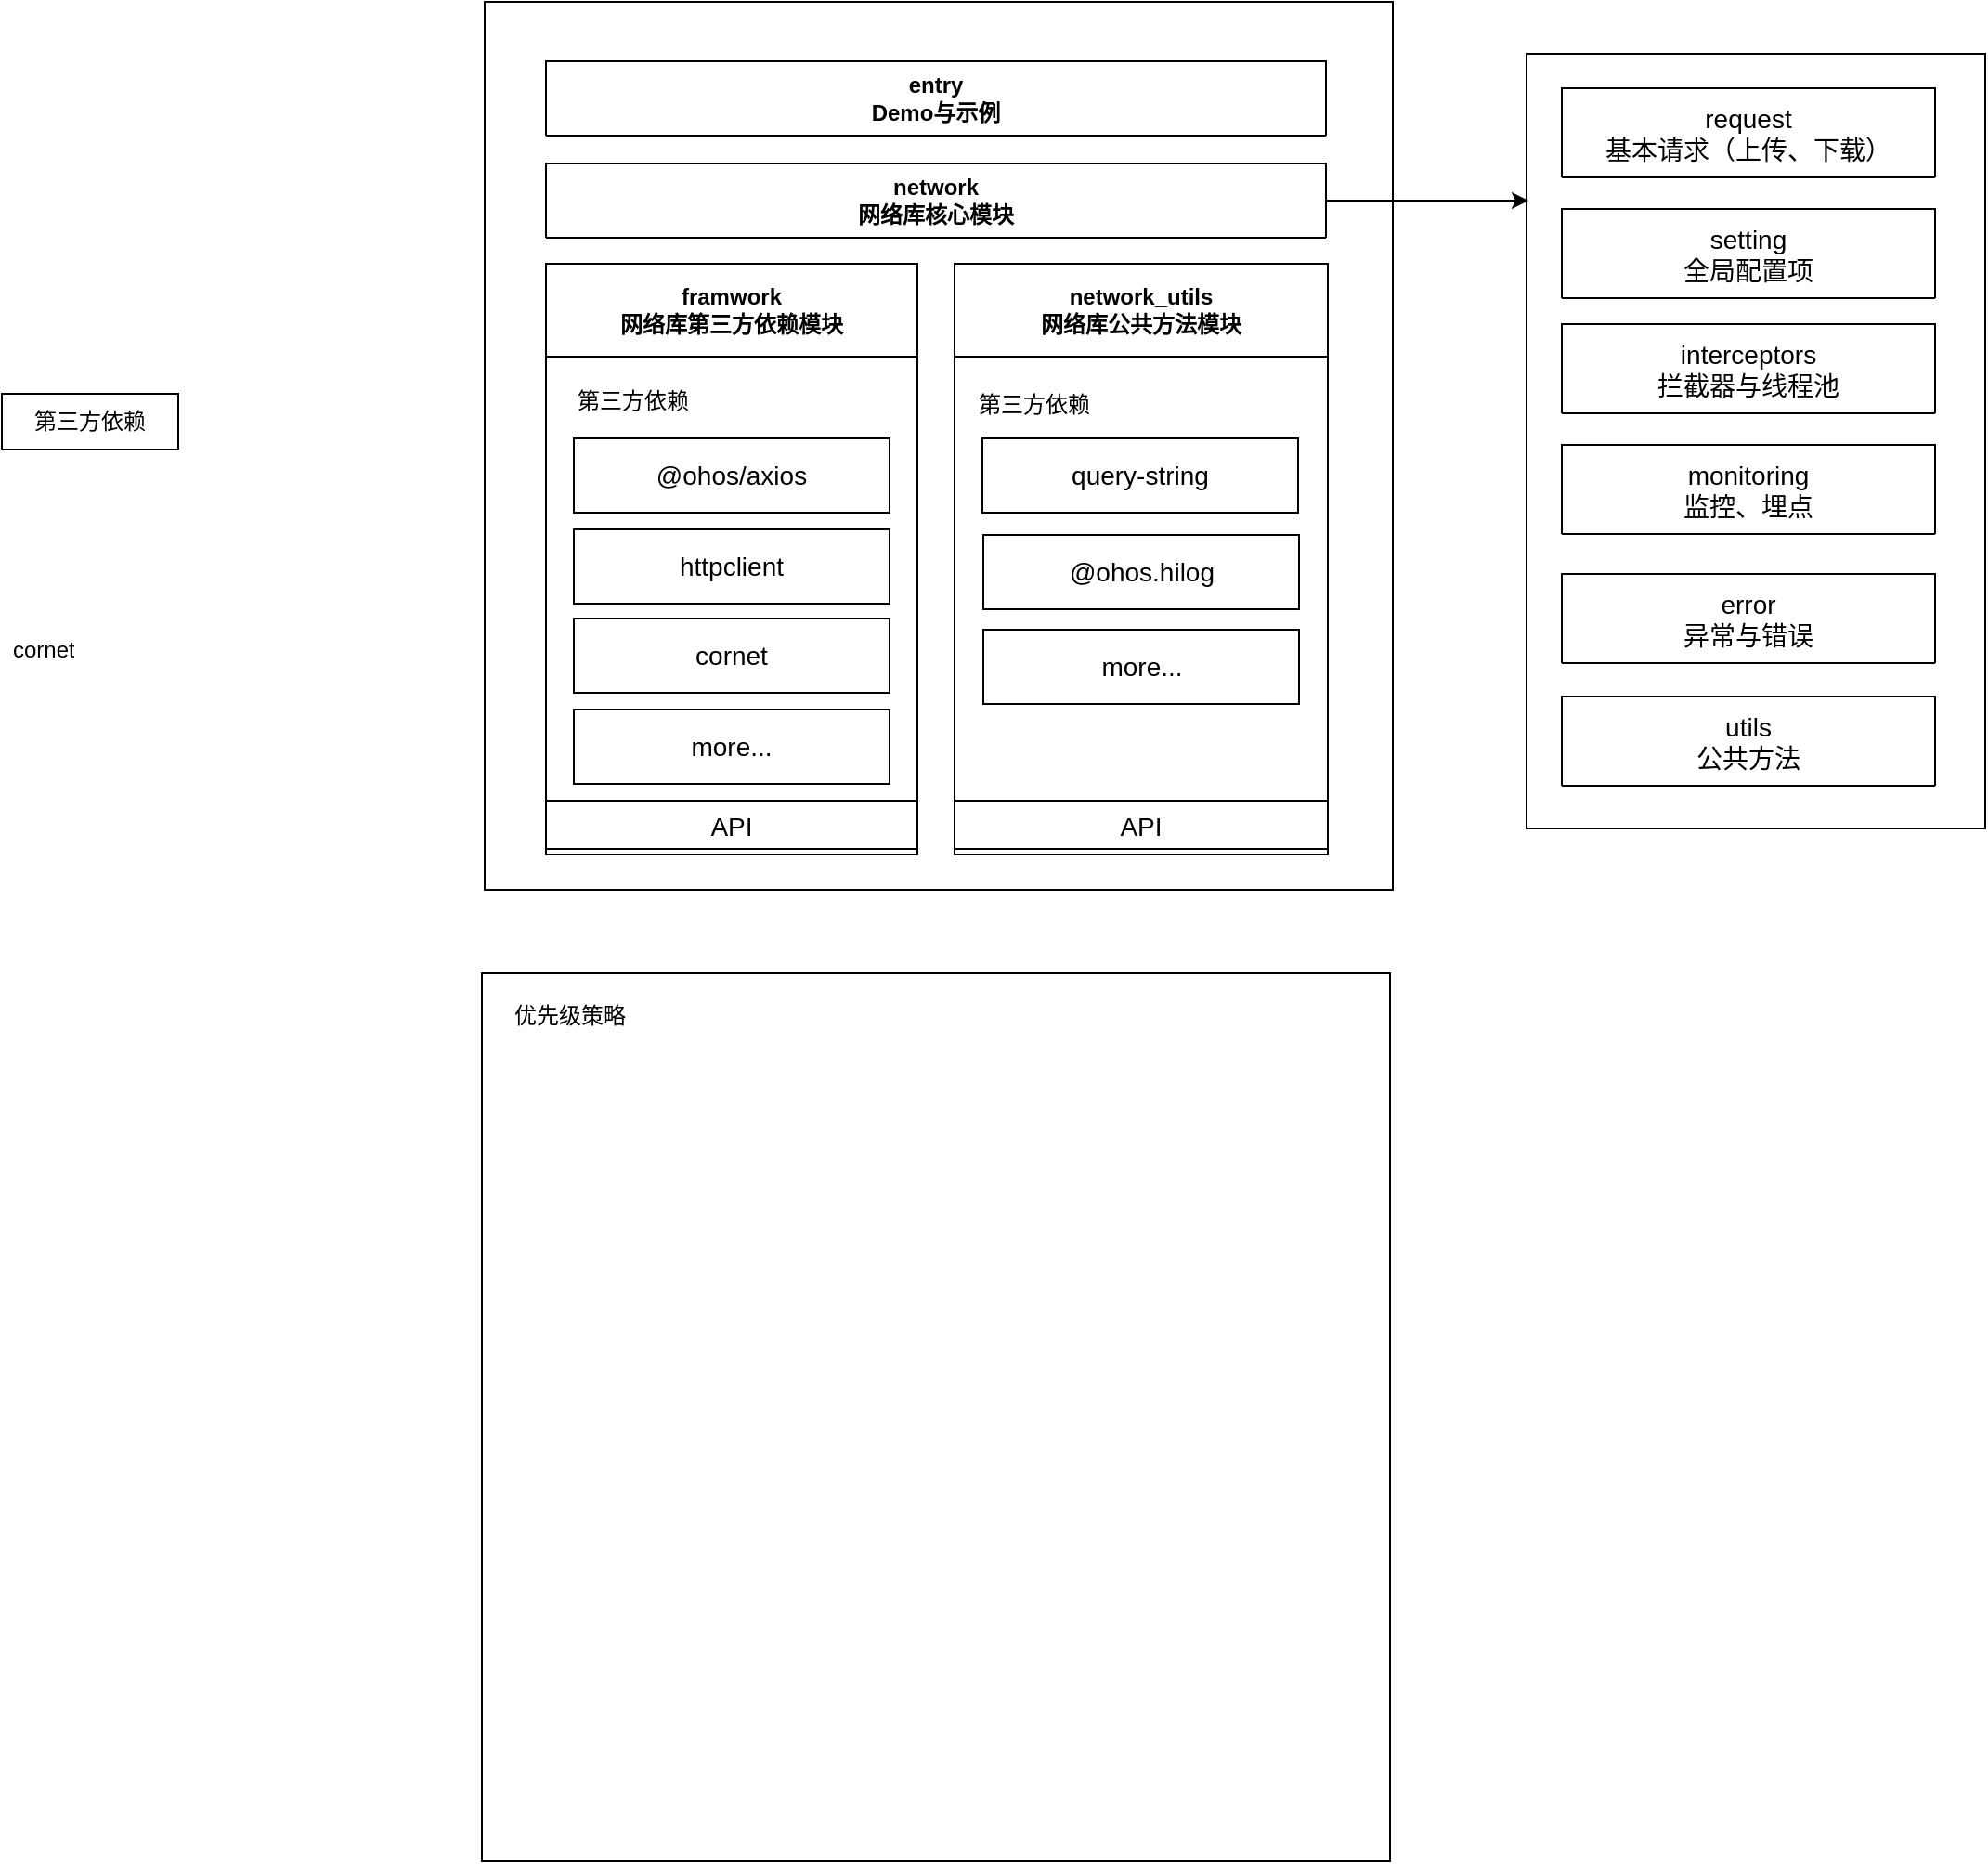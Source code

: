 <mxfile version="22.1.16" type="github">
  <diagram name="第 1 页" id="wJkj5fOoJ11qg7BTNZWh">
    <mxGraphModel dx="1312" dy="1074" grid="0" gridSize="10" guides="1" tooltips="1" connect="1" arrows="1" fold="1" page="0" pageScale="1" pageWidth="827" pageHeight="1169" math="0" shadow="0">
      <root>
        <mxCell id="0" />
        <mxCell id="1" parent="0" />
        <mxCell id="SBuVG_I4WXoMHMLNgs3m-62" value="" style="rounded=0;whiteSpace=wrap;html=1;" vertex="1" parent="1">
          <mxGeometry x="1058" y="137" width="247" height="417" as="geometry" />
        </mxCell>
        <mxCell id="SBuVG_I4WXoMHMLNgs3m-40" value="" style="rounded=0;whiteSpace=wrap;html=1;" vertex="1" parent="1">
          <mxGeometry x="497" y="109" width="489" height="478" as="geometry" />
        </mxCell>
        <mxCell id="SBuVG_I4WXoMHMLNgs3m-39" style="edgeStyle=orthogonalEdgeStyle;rounded=0;orthogonalLoop=1;jettySize=auto;html=1;exitX=1;exitY=0.5;exitDx=0;exitDy=0;" edge="1" parent="1" source="SBuVG_I4WXoMHMLNgs3m-8">
          <mxGeometry relative="1" as="geometry">
            <mxPoint x="1059" y="216" as="targetPoint" />
          </mxGeometry>
        </mxCell>
        <mxCell id="SBuVG_I4WXoMHMLNgs3m-8" value="network&lt;br&gt;网络库核心模块" style="swimlane;whiteSpace=wrap;html=1;startSize=50;" vertex="1" collapsed="1" parent="1">
          <mxGeometry x="530" y="196" width="420" height="40" as="geometry">
            <mxRectangle x="530" y="190" width="410" height="470" as="alternateBounds" />
          </mxGeometry>
        </mxCell>
        <mxCell id="SBuVG_I4WXoMHMLNgs3m-9" value="network_utils&lt;br&gt;网络库公共方法模块" style="swimlane;whiteSpace=wrap;html=1;startSize=50;" vertex="1" parent="1">
          <mxGeometry x="750" y="250" width="201" height="318" as="geometry">
            <mxRectangle x="750" y="250" width="180" height="40" as="alternateBounds" />
          </mxGeometry>
        </mxCell>
        <mxCell id="SBuVG_I4WXoMHMLNgs3m-21" value="API" style="swimlane;fontStyle=0;childLayout=stackLayout;horizontal=1;startSize=26;horizontalStack=0;resizeParent=1;resizeParentMax=0;resizeLast=0;collapsible=1;marginBottom=0;align=center;fontSize=14;" vertex="1" collapsed="1" parent="SBuVG_I4WXoMHMLNgs3m-9">
          <mxGeometry y="289" width="201" height="29" as="geometry">
            <mxRectangle y="289" width="201" height="116" as="alternateBounds" />
          </mxGeometry>
        </mxCell>
        <mxCell id="SBuVG_I4WXoMHMLNgs3m-22" value="JDLogger" style="text;strokeColor=none;fillColor=none;spacingLeft=4;spacingRight=4;overflow=hidden;rotatable=0;points=[[0,0.5],[1,0.5]];portConstraint=eastwest;fontSize=12;whiteSpace=wrap;html=1;" vertex="1" parent="SBuVG_I4WXoMHMLNgs3m-21">
          <mxGeometry y="26" width="201" height="30" as="geometry" />
        </mxCell>
        <mxCell id="SBuVG_I4WXoMHMLNgs3m-23" value="Utils" style="text;strokeColor=none;fillColor=none;spacingLeft=4;spacingRight=4;overflow=hidden;rotatable=0;points=[[0,0.5],[1,0.5]];portConstraint=eastwest;fontSize=12;whiteSpace=wrap;html=1;" vertex="1" parent="SBuVG_I4WXoMHMLNgs3m-21">
          <mxGeometry y="56" width="201" height="30" as="geometry" />
        </mxCell>
        <mxCell id="SBuVG_I4WXoMHMLNgs3m-24" value="..." style="text;strokeColor=none;fillColor=none;spacingLeft=4;spacingRight=4;overflow=hidden;rotatable=0;points=[[0,0.5],[1,0.5]];portConstraint=eastwest;fontSize=12;whiteSpace=wrap;html=1;" vertex="1" parent="SBuVG_I4WXoMHMLNgs3m-21">
          <mxGeometry y="86" width="201" height="30" as="geometry" />
        </mxCell>
        <mxCell id="SBuVG_I4WXoMHMLNgs3m-37" value="@ohos.hilog" style="rounded=0;whiteSpace=wrap;html=1;fontSize=14;" vertex="1" parent="SBuVG_I4WXoMHMLNgs3m-9">
          <mxGeometry x="15.5" y="146" width="170" height="40" as="geometry" />
        </mxCell>
        <mxCell id="SBuVG_I4WXoMHMLNgs3m-20" value="more..." style="rounded=0;whiteSpace=wrap;html=1;fontSize=14;" vertex="1" parent="SBuVG_I4WXoMHMLNgs3m-9">
          <mxGeometry x="15.5" y="197" width="170" height="40" as="geometry" />
        </mxCell>
        <mxCell id="SBuVG_I4WXoMHMLNgs3m-10" value="framwork&lt;br&gt;网络库第三方依赖模块" style="swimlane;whiteSpace=wrap;html=1;startSize=50;" vertex="1" parent="1">
          <mxGeometry x="530" y="250" width="200" height="318" as="geometry">
            <mxRectangle x="530" y="250" width="180" height="40" as="alternateBounds" />
          </mxGeometry>
        </mxCell>
        <mxCell id="SBuVG_I4WXoMHMLNgs3m-11" value="@ohos/axios" style="rounded=0;whiteSpace=wrap;html=1;fontSize=14;" vertex="1" parent="SBuVG_I4WXoMHMLNgs3m-10">
          <mxGeometry x="15" y="94" width="170" height="40" as="geometry" />
        </mxCell>
        <mxCell id="SBuVG_I4WXoMHMLNgs3m-12" value="httpclient" style="rounded=0;whiteSpace=wrap;html=1;fontSize=14;" vertex="1" parent="1">
          <mxGeometry x="545" y="393" width="170" height="40" as="geometry" />
        </mxCell>
        <mxCell id="SBuVG_I4WXoMHMLNgs3m-13" value="cornet" style="rounded=0;whiteSpace=wrap;html=1;fontSize=14;" vertex="1" parent="1">
          <mxGeometry x="545" y="441" width="170" height="40" as="geometry" />
        </mxCell>
        <mxCell id="SBuVG_I4WXoMHMLNgs3m-15" value="more..." style="rounded=0;whiteSpace=wrap;html=1;fontSize=14;" vertex="1" parent="1">
          <mxGeometry x="545" y="490" width="170" height="40" as="geometry" />
        </mxCell>
        <mxCell id="SBuVG_I4WXoMHMLNgs3m-16" value="query-string" style="rounded=0;whiteSpace=wrap;html=1;fontSize=14;" vertex="1" parent="1">
          <mxGeometry x="765" y="344" width="170" height="40" as="geometry" />
        </mxCell>
        <mxCell id="SBuVG_I4WXoMHMLNgs3m-19" value="entry&lt;br&gt;Demo与示例" style="swimlane;whiteSpace=wrap;html=1;startSize=50;" vertex="1" collapsed="1" parent="1">
          <mxGeometry x="530" y="141" width="420" height="40" as="geometry">
            <mxRectangle x="530" y="190" width="410" height="470" as="alternateBounds" />
          </mxGeometry>
        </mxCell>
        <mxCell id="SBuVG_I4WXoMHMLNgs3m-25" value="第三方依赖" style="swimlane;fontStyle=0;childLayout=stackLayout;horizontal=1;startSize=30;horizontalStack=0;resizeParent=1;resizeParentMax=0;resizeLast=0;collapsible=1;marginBottom=0;whiteSpace=wrap;html=1;" vertex="1" collapsed="1" parent="1">
          <mxGeometry x="237" y="320" width="95" height="30" as="geometry">
            <mxRectangle x="237" y="320" width="140" height="120" as="alternateBounds" />
          </mxGeometry>
        </mxCell>
        <mxCell id="SBuVG_I4WXoMHMLNgs3m-26" value="@ohos/axios" style="text;strokeColor=none;fillColor=none;align=left;verticalAlign=middle;spacingLeft=4;spacingRight=4;overflow=hidden;points=[[0,0.5],[1,0.5]];portConstraint=eastwest;rotatable=0;whiteSpace=wrap;html=1;" vertex="1" parent="SBuVG_I4WXoMHMLNgs3m-25">
          <mxGeometry y="30" width="140" height="30" as="geometry" />
        </mxCell>
        <mxCell id="SBuVG_I4WXoMHMLNgs3m-27" value="httpclient" style="text;strokeColor=none;fillColor=none;align=left;verticalAlign=middle;spacingLeft=4;spacingRight=4;overflow=hidden;points=[[0,0.5],[1,0.5]];portConstraint=eastwest;rotatable=0;whiteSpace=wrap;html=1;" vertex="1" parent="SBuVG_I4WXoMHMLNgs3m-25">
          <mxGeometry y="60" width="140" height="30" as="geometry" />
        </mxCell>
        <mxCell id="SBuVG_I4WXoMHMLNgs3m-28" value="cornet" style="text;strokeColor=none;fillColor=none;align=left;verticalAlign=middle;spacingLeft=4;spacingRight=4;overflow=hidden;points=[[0,0.5],[1,0.5]];portConstraint=eastwest;rotatable=0;whiteSpace=wrap;html=1;" vertex="1" parent="SBuVG_I4WXoMHMLNgs3m-25">
          <mxGeometry y="90" width="140" height="30" as="geometry" />
        </mxCell>
        <mxCell id="SBuVG_I4WXoMHMLNgs3m-29" value="cornet" style="text;strokeColor=none;fillColor=none;align=left;verticalAlign=middle;spacingLeft=4;spacingRight=4;overflow=hidden;points=[[0,0.5],[1,0.5]];portConstraint=eastwest;rotatable=0;whiteSpace=wrap;html=1;" vertex="1" parent="1">
          <mxGeometry x="237" y="443" width="140" height="30" as="geometry" />
        </mxCell>
        <mxCell id="SBuVG_I4WXoMHMLNgs3m-31" value="&lt;span style=&quot;color: rgb(0, 0, 0); font-family: Helvetica; font-size: 12px; font-style: normal; font-variant-ligatures: normal; font-variant-caps: normal; font-weight: 400; letter-spacing: normal; orphans: 2; text-align: center; text-indent: 0px; text-transform: none; widows: 2; word-spacing: 0px; -webkit-text-stroke-width: 0px; background-color: rgb(255, 255, 255); text-decoration-thickness: initial; text-decoration-style: initial; text-decoration-color: initial; float: none; display: inline !important;&quot;&gt;第三方依赖&lt;/span&gt;" style="text;whiteSpace=wrap;html=1;" vertex="1" parent="1">
          <mxGeometry x="545" y="310" width="88" height="36" as="geometry" />
        </mxCell>
        <mxCell id="SBuVG_I4WXoMHMLNgs3m-32" value="API" style="swimlane;fontStyle=0;childLayout=stackLayout;horizontal=1;startSize=26;horizontalStack=0;resizeParent=1;resizeParentMax=0;resizeLast=0;collapsible=1;marginBottom=0;align=center;fontSize=14;" vertex="1" collapsed="1" parent="1">
          <mxGeometry x="530" y="539" width="200" height="29" as="geometry">
            <mxRectangle x="530" y="539" width="201" height="116" as="alternateBounds" />
          </mxGeometry>
        </mxCell>
        <mxCell id="SBuVG_I4WXoMHMLNgs3m-33" value="get" style="text;strokeColor=none;fillColor=none;spacingLeft=4;spacingRight=4;overflow=hidden;rotatable=0;points=[[0,0.5],[1,0.5]];portConstraint=eastwest;fontSize=12;whiteSpace=wrap;html=1;" vertex="1" parent="SBuVG_I4WXoMHMLNgs3m-32">
          <mxGeometry y="26" width="201" height="30" as="geometry" />
        </mxCell>
        <mxCell id="SBuVG_I4WXoMHMLNgs3m-34" value="post" style="text;strokeColor=none;fillColor=none;spacingLeft=4;spacingRight=4;overflow=hidden;rotatable=0;points=[[0,0.5],[1,0.5]];portConstraint=eastwest;fontSize=12;whiteSpace=wrap;html=1;" vertex="1" parent="SBuVG_I4WXoMHMLNgs3m-32">
          <mxGeometry y="56" width="201" height="30" as="geometry" />
        </mxCell>
        <mxCell id="SBuVG_I4WXoMHMLNgs3m-35" value="..." style="text;strokeColor=none;fillColor=none;spacingLeft=4;spacingRight=4;overflow=hidden;rotatable=0;points=[[0,0.5],[1,0.5]];portConstraint=eastwest;fontSize=12;whiteSpace=wrap;html=1;" vertex="1" parent="SBuVG_I4WXoMHMLNgs3m-32">
          <mxGeometry y="86" width="201" height="30" as="geometry" />
        </mxCell>
        <mxCell id="SBuVG_I4WXoMHMLNgs3m-36" value="&lt;span style=&quot;color: rgb(0, 0, 0); font-family: Helvetica; font-size: 12px; font-style: normal; font-variant-ligatures: normal; font-variant-caps: normal; font-weight: 400; letter-spacing: normal; orphans: 2; text-align: center; text-indent: 0px; text-transform: none; widows: 2; word-spacing: 0px; -webkit-text-stroke-width: 0px; background-color: rgb(255, 255, 255); text-decoration-thickness: initial; text-decoration-style: initial; text-decoration-color: initial; float: none; display: inline !important;&quot;&gt;第三方依赖&lt;/span&gt;" style="text;whiteSpace=wrap;html=1;" vertex="1" parent="1">
          <mxGeometry x="761" y="312" width="88" height="36" as="geometry" />
        </mxCell>
        <mxCell id="SBuVG_I4WXoMHMLNgs3m-41" value="request&#xa;基本请求（上传、下载）" style="swimlane;fontStyle=0;childLayout=stackLayout;horizontal=1;startSize=48;horizontalStack=0;resizeParent=1;resizeParentMax=0;resizeLast=0;collapsible=1;marginBottom=0;align=center;fontSize=14;" vertex="1" collapsed="1" parent="1">
          <mxGeometry x="1077" y="155.5" width="201" height="48" as="geometry">
            <mxRectangle x="1115" y="109" width="201" height="138" as="alternateBounds" />
          </mxGeometry>
        </mxCell>
        <mxCell id="SBuVG_I4WXoMHMLNgs3m-42" value="get" style="text;strokeColor=none;fillColor=none;spacingLeft=4;spacingRight=4;overflow=hidden;rotatable=0;points=[[0,0.5],[1,0.5]];portConstraint=eastwest;fontSize=12;whiteSpace=wrap;html=1;" vertex="1" parent="SBuVG_I4WXoMHMLNgs3m-41">
          <mxGeometry y="48" width="201" height="30" as="geometry" />
        </mxCell>
        <mxCell id="SBuVG_I4WXoMHMLNgs3m-43" value="post" style="text;strokeColor=none;fillColor=none;spacingLeft=4;spacingRight=4;overflow=hidden;rotatable=0;points=[[0,0.5],[1,0.5]];portConstraint=eastwest;fontSize=12;whiteSpace=wrap;html=1;" vertex="1" parent="SBuVG_I4WXoMHMLNgs3m-41">
          <mxGeometry y="78" width="201" height="30" as="geometry" />
        </mxCell>
        <mxCell id="SBuVG_I4WXoMHMLNgs3m-44" value="download" style="text;strokeColor=none;fillColor=none;spacingLeft=4;spacingRight=4;overflow=hidden;rotatable=0;points=[[0,0.5],[1,0.5]];portConstraint=eastwest;fontSize=12;whiteSpace=wrap;html=1;" vertex="1" parent="SBuVG_I4WXoMHMLNgs3m-41">
          <mxGeometry y="108" width="201" height="30" as="geometry" />
        </mxCell>
        <mxCell id="SBuVG_I4WXoMHMLNgs3m-45" value="setting&#xa;全局配置项" style="swimlane;fontStyle=0;childLayout=stackLayout;horizontal=1;startSize=48;horizontalStack=0;resizeParent=1;resizeParentMax=0;resizeLast=0;collapsible=1;marginBottom=0;align=center;fontSize=14;" vertex="1" collapsed="1" parent="1">
          <mxGeometry x="1077" y="220.5" width="201" height="48" as="geometry">
            <mxRectangle x="1113" y="196" width="201" height="138" as="alternateBounds" />
          </mxGeometry>
        </mxCell>
        <mxCell id="SBuVG_I4WXoMHMLNgs3m-46" value="JDLogger" style="text;strokeColor=none;fillColor=none;spacingLeft=4;spacingRight=4;overflow=hidden;rotatable=0;points=[[0,0.5],[1,0.5]];portConstraint=eastwest;fontSize=12;whiteSpace=wrap;html=1;" vertex="1" parent="SBuVG_I4WXoMHMLNgs3m-45">
          <mxGeometry y="48" width="201" height="30" as="geometry" />
        </mxCell>
        <mxCell id="SBuVG_I4WXoMHMLNgs3m-47" value="Utils" style="text;strokeColor=none;fillColor=none;spacingLeft=4;spacingRight=4;overflow=hidden;rotatable=0;points=[[0,0.5],[1,0.5]];portConstraint=eastwest;fontSize=12;whiteSpace=wrap;html=1;" vertex="1" parent="SBuVG_I4WXoMHMLNgs3m-45">
          <mxGeometry y="78" width="201" height="30" as="geometry" />
        </mxCell>
        <mxCell id="SBuVG_I4WXoMHMLNgs3m-48" value="..." style="text;strokeColor=none;fillColor=none;spacingLeft=4;spacingRight=4;overflow=hidden;rotatable=0;points=[[0,0.5],[1,0.5]];portConstraint=eastwest;fontSize=12;whiteSpace=wrap;html=1;" vertex="1" parent="SBuVG_I4WXoMHMLNgs3m-45">
          <mxGeometry y="108" width="201" height="30" as="geometry" />
        </mxCell>
        <mxCell id="SBuVG_I4WXoMHMLNgs3m-49" value="interceptors&#xa;拦截器与线程池" style="swimlane;fontStyle=0;childLayout=stackLayout;horizontal=1;startSize=48;horizontalStack=0;resizeParent=1;resizeParentMax=0;resizeLast=0;collapsible=1;marginBottom=0;align=center;fontSize=14;" vertex="1" collapsed="1" parent="1">
          <mxGeometry x="1077" y="282.5" width="201" height="48" as="geometry">
            <mxRectangle x="1113" y="196" width="201" height="138" as="alternateBounds" />
          </mxGeometry>
        </mxCell>
        <mxCell id="SBuVG_I4WXoMHMLNgs3m-50" value="JDLogger" style="text;strokeColor=none;fillColor=none;spacingLeft=4;spacingRight=4;overflow=hidden;rotatable=0;points=[[0,0.5],[1,0.5]];portConstraint=eastwest;fontSize=12;whiteSpace=wrap;html=1;" vertex="1" parent="SBuVG_I4WXoMHMLNgs3m-49">
          <mxGeometry y="48" width="201" height="30" as="geometry" />
        </mxCell>
        <mxCell id="SBuVG_I4WXoMHMLNgs3m-51" value="Utils" style="text;strokeColor=none;fillColor=none;spacingLeft=4;spacingRight=4;overflow=hidden;rotatable=0;points=[[0,0.5],[1,0.5]];portConstraint=eastwest;fontSize=12;whiteSpace=wrap;html=1;" vertex="1" parent="SBuVG_I4WXoMHMLNgs3m-49">
          <mxGeometry y="78" width="201" height="30" as="geometry" />
        </mxCell>
        <mxCell id="SBuVG_I4WXoMHMLNgs3m-52" value="..." style="text;strokeColor=none;fillColor=none;spacingLeft=4;spacingRight=4;overflow=hidden;rotatable=0;points=[[0,0.5],[1,0.5]];portConstraint=eastwest;fontSize=12;whiteSpace=wrap;html=1;" vertex="1" parent="SBuVG_I4WXoMHMLNgs3m-49">
          <mxGeometry y="108" width="201" height="30" as="geometry" />
        </mxCell>
        <mxCell id="SBuVG_I4WXoMHMLNgs3m-53" value="monitoring&#xa;监控、埋点" style="swimlane;fontStyle=0;childLayout=stackLayout;horizontal=1;startSize=48;horizontalStack=0;resizeParent=1;resizeParentMax=0;resizeLast=0;collapsible=1;marginBottom=0;align=center;fontSize=14;" vertex="1" collapsed="1" parent="1">
          <mxGeometry x="1077" y="347.5" width="201" height="48" as="geometry">
            <mxRectangle x="1113" y="196" width="201" height="138" as="alternateBounds" />
          </mxGeometry>
        </mxCell>
        <mxCell id="SBuVG_I4WXoMHMLNgs3m-54" value="JDLogger" style="text;strokeColor=none;fillColor=none;spacingLeft=4;spacingRight=4;overflow=hidden;rotatable=0;points=[[0,0.5],[1,0.5]];portConstraint=eastwest;fontSize=12;whiteSpace=wrap;html=1;" vertex="1" parent="SBuVG_I4WXoMHMLNgs3m-53">
          <mxGeometry y="48" width="201" height="30" as="geometry" />
        </mxCell>
        <mxCell id="SBuVG_I4WXoMHMLNgs3m-55" value="Utils" style="text;strokeColor=none;fillColor=none;spacingLeft=4;spacingRight=4;overflow=hidden;rotatable=0;points=[[0,0.5],[1,0.5]];portConstraint=eastwest;fontSize=12;whiteSpace=wrap;html=1;" vertex="1" parent="SBuVG_I4WXoMHMLNgs3m-53">
          <mxGeometry y="78" width="201" height="30" as="geometry" />
        </mxCell>
        <mxCell id="SBuVG_I4WXoMHMLNgs3m-56" value="..." style="text;strokeColor=none;fillColor=none;spacingLeft=4;spacingRight=4;overflow=hidden;rotatable=0;points=[[0,0.5],[1,0.5]];portConstraint=eastwest;fontSize=12;whiteSpace=wrap;html=1;" vertex="1" parent="SBuVG_I4WXoMHMLNgs3m-53">
          <mxGeometry y="108" width="201" height="30" as="geometry" />
        </mxCell>
        <mxCell id="SBuVG_I4WXoMHMLNgs3m-57" value="utils&#xa;公共方法" style="swimlane;fontStyle=0;childLayout=stackLayout;horizontal=1;startSize=48;horizontalStack=0;resizeParent=1;resizeParentMax=0;resizeLast=0;collapsible=1;marginBottom=0;align=center;fontSize=14;" vertex="1" collapsed="1" parent="1">
          <mxGeometry x="1077" y="483" width="201" height="48" as="geometry">
            <mxRectangle x="1113" y="196" width="201" height="138" as="alternateBounds" />
          </mxGeometry>
        </mxCell>
        <mxCell id="SBuVG_I4WXoMHMLNgs3m-58" value="JDLogger" style="text;strokeColor=none;fillColor=none;spacingLeft=4;spacingRight=4;overflow=hidden;rotatable=0;points=[[0,0.5],[1,0.5]];portConstraint=eastwest;fontSize=12;whiteSpace=wrap;html=1;" vertex="1" parent="SBuVG_I4WXoMHMLNgs3m-57">
          <mxGeometry y="48" width="201" height="30" as="geometry" />
        </mxCell>
        <mxCell id="SBuVG_I4WXoMHMLNgs3m-59" value="Utils" style="text;strokeColor=none;fillColor=none;spacingLeft=4;spacingRight=4;overflow=hidden;rotatable=0;points=[[0,0.5],[1,0.5]];portConstraint=eastwest;fontSize=12;whiteSpace=wrap;html=1;" vertex="1" parent="SBuVG_I4WXoMHMLNgs3m-57">
          <mxGeometry y="78" width="201" height="30" as="geometry" />
        </mxCell>
        <mxCell id="SBuVG_I4WXoMHMLNgs3m-60" value="..." style="text;strokeColor=none;fillColor=none;spacingLeft=4;spacingRight=4;overflow=hidden;rotatable=0;points=[[0,0.5],[1,0.5]];portConstraint=eastwest;fontSize=12;whiteSpace=wrap;html=1;" vertex="1" parent="SBuVG_I4WXoMHMLNgs3m-57">
          <mxGeometry y="108" width="201" height="30" as="geometry" />
        </mxCell>
        <mxCell id="SBuVG_I4WXoMHMLNgs3m-63" value="error&#xa;异常与错误" style="swimlane;fontStyle=0;childLayout=stackLayout;horizontal=1;startSize=48;horizontalStack=0;resizeParent=1;resizeParentMax=0;resizeLast=0;collapsible=1;marginBottom=0;align=center;fontSize=14;" vertex="1" collapsed="1" parent="1">
          <mxGeometry x="1077" y="417" width="201" height="48" as="geometry">
            <mxRectangle x="1113" y="196" width="201" height="138" as="alternateBounds" />
          </mxGeometry>
        </mxCell>
        <mxCell id="SBuVG_I4WXoMHMLNgs3m-64" value="JDLogger" style="text;strokeColor=none;fillColor=none;spacingLeft=4;spacingRight=4;overflow=hidden;rotatable=0;points=[[0,0.5],[1,0.5]];portConstraint=eastwest;fontSize=12;whiteSpace=wrap;html=1;" vertex="1" parent="SBuVG_I4WXoMHMLNgs3m-63">
          <mxGeometry y="48" width="201" height="30" as="geometry" />
        </mxCell>
        <mxCell id="SBuVG_I4WXoMHMLNgs3m-65" value="Utils" style="text;strokeColor=none;fillColor=none;spacingLeft=4;spacingRight=4;overflow=hidden;rotatable=0;points=[[0,0.5],[1,0.5]];portConstraint=eastwest;fontSize=12;whiteSpace=wrap;html=1;" vertex="1" parent="SBuVG_I4WXoMHMLNgs3m-63">
          <mxGeometry y="78" width="201" height="30" as="geometry" />
        </mxCell>
        <mxCell id="SBuVG_I4WXoMHMLNgs3m-66" value="..." style="text;strokeColor=none;fillColor=none;spacingLeft=4;spacingRight=4;overflow=hidden;rotatable=0;points=[[0,0.5],[1,0.5]];portConstraint=eastwest;fontSize=12;whiteSpace=wrap;html=1;" vertex="1" parent="SBuVG_I4WXoMHMLNgs3m-63">
          <mxGeometry y="108" width="201" height="30" as="geometry" />
        </mxCell>
        <mxCell id="SBuVG_I4WXoMHMLNgs3m-67" value="" style="rounded=0;whiteSpace=wrap;html=1;" vertex="1" parent="1">
          <mxGeometry x="495.5" y="632" width="489" height="478" as="geometry" />
        </mxCell>
        <mxCell id="SBuVG_I4WXoMHMLNgs3m-68" value="&lt;span style=&quot;color: rgb(0, 0, 0); font-family: Helvetica; font-size: 12px; font-style: normal; font-variant-ligatures: normal; font-variant-caps: normal; font-weight: 400; letter-spacing: normal; orphans: 2; text-align: center; text-indent: 0px; text-transform: none; widows: 2; word-spacing: 0px; -webkit-text-stroke-width: 0px; background-color: rgb(255, 255, 255); text-decoration-thickness: initial; text-decoration-style: initial; text-decoration-color: initial; float: none; display: inline !important;&quot;&gt;优先级策略&lt;/span&gt;" style="text;whiteSpace=wrap;html=1;" vertex="1" parent="1">
          <mxGeometry x="511" y="641" width="88" height="36" as="geometry" />
        </mxCell>
      </root>
    </mxGraphModel>
  </diagram>
</mxfile>
